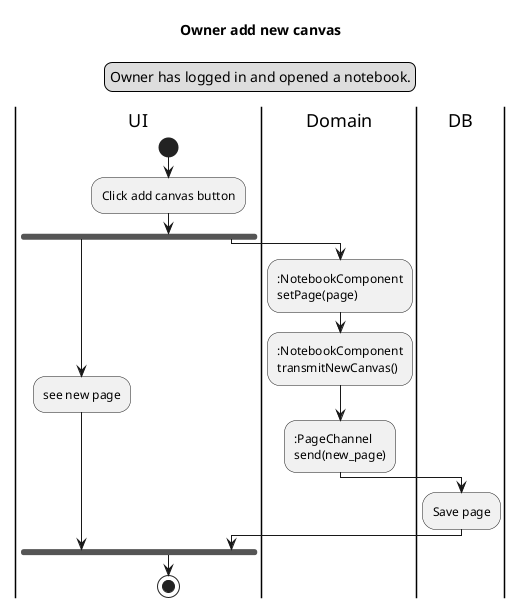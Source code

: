 @startuml Owner add new canvas
Title Owner add new canvas
legend top
Owner has logged in and opened a notebook.
endlegend

|UI|
start
:Click add canvas button;
fork
    |UI|
    :see new page;
fork again
    |Domain|
    ::NotebookComponent
    setPage(page);
    ::NotebookComponent
    transmitNewCanvas();
    ::PageChannel
    send(new_page);
    |DB|
    :Save page;
    |UI|
end fork
stop
@enduml
